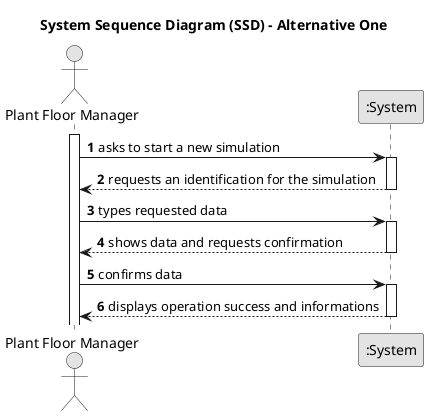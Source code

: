 @startuml
skinparam monochrome true
skinparam packageStyle rectangle
skinparam shadowing false

title System Sequence Diagram (SSD) - Alternative One

autonumber

actor "Plant Floor Manager" as PFM
participant ":System" as System

activate PFM

    PFM -> System : asks to start a new simulation
    activate System

        System --> PFM : requests an identification for the simulation
    deactivate System

    PFM -> System : types requested data
    activate System


    System --> PFM : shows data and requests confirmation
    deactivate System

    PFM -> System : confirms data
    activate System

        System --> PFM : displays operation success and informations
    deactivate System

@enduml
